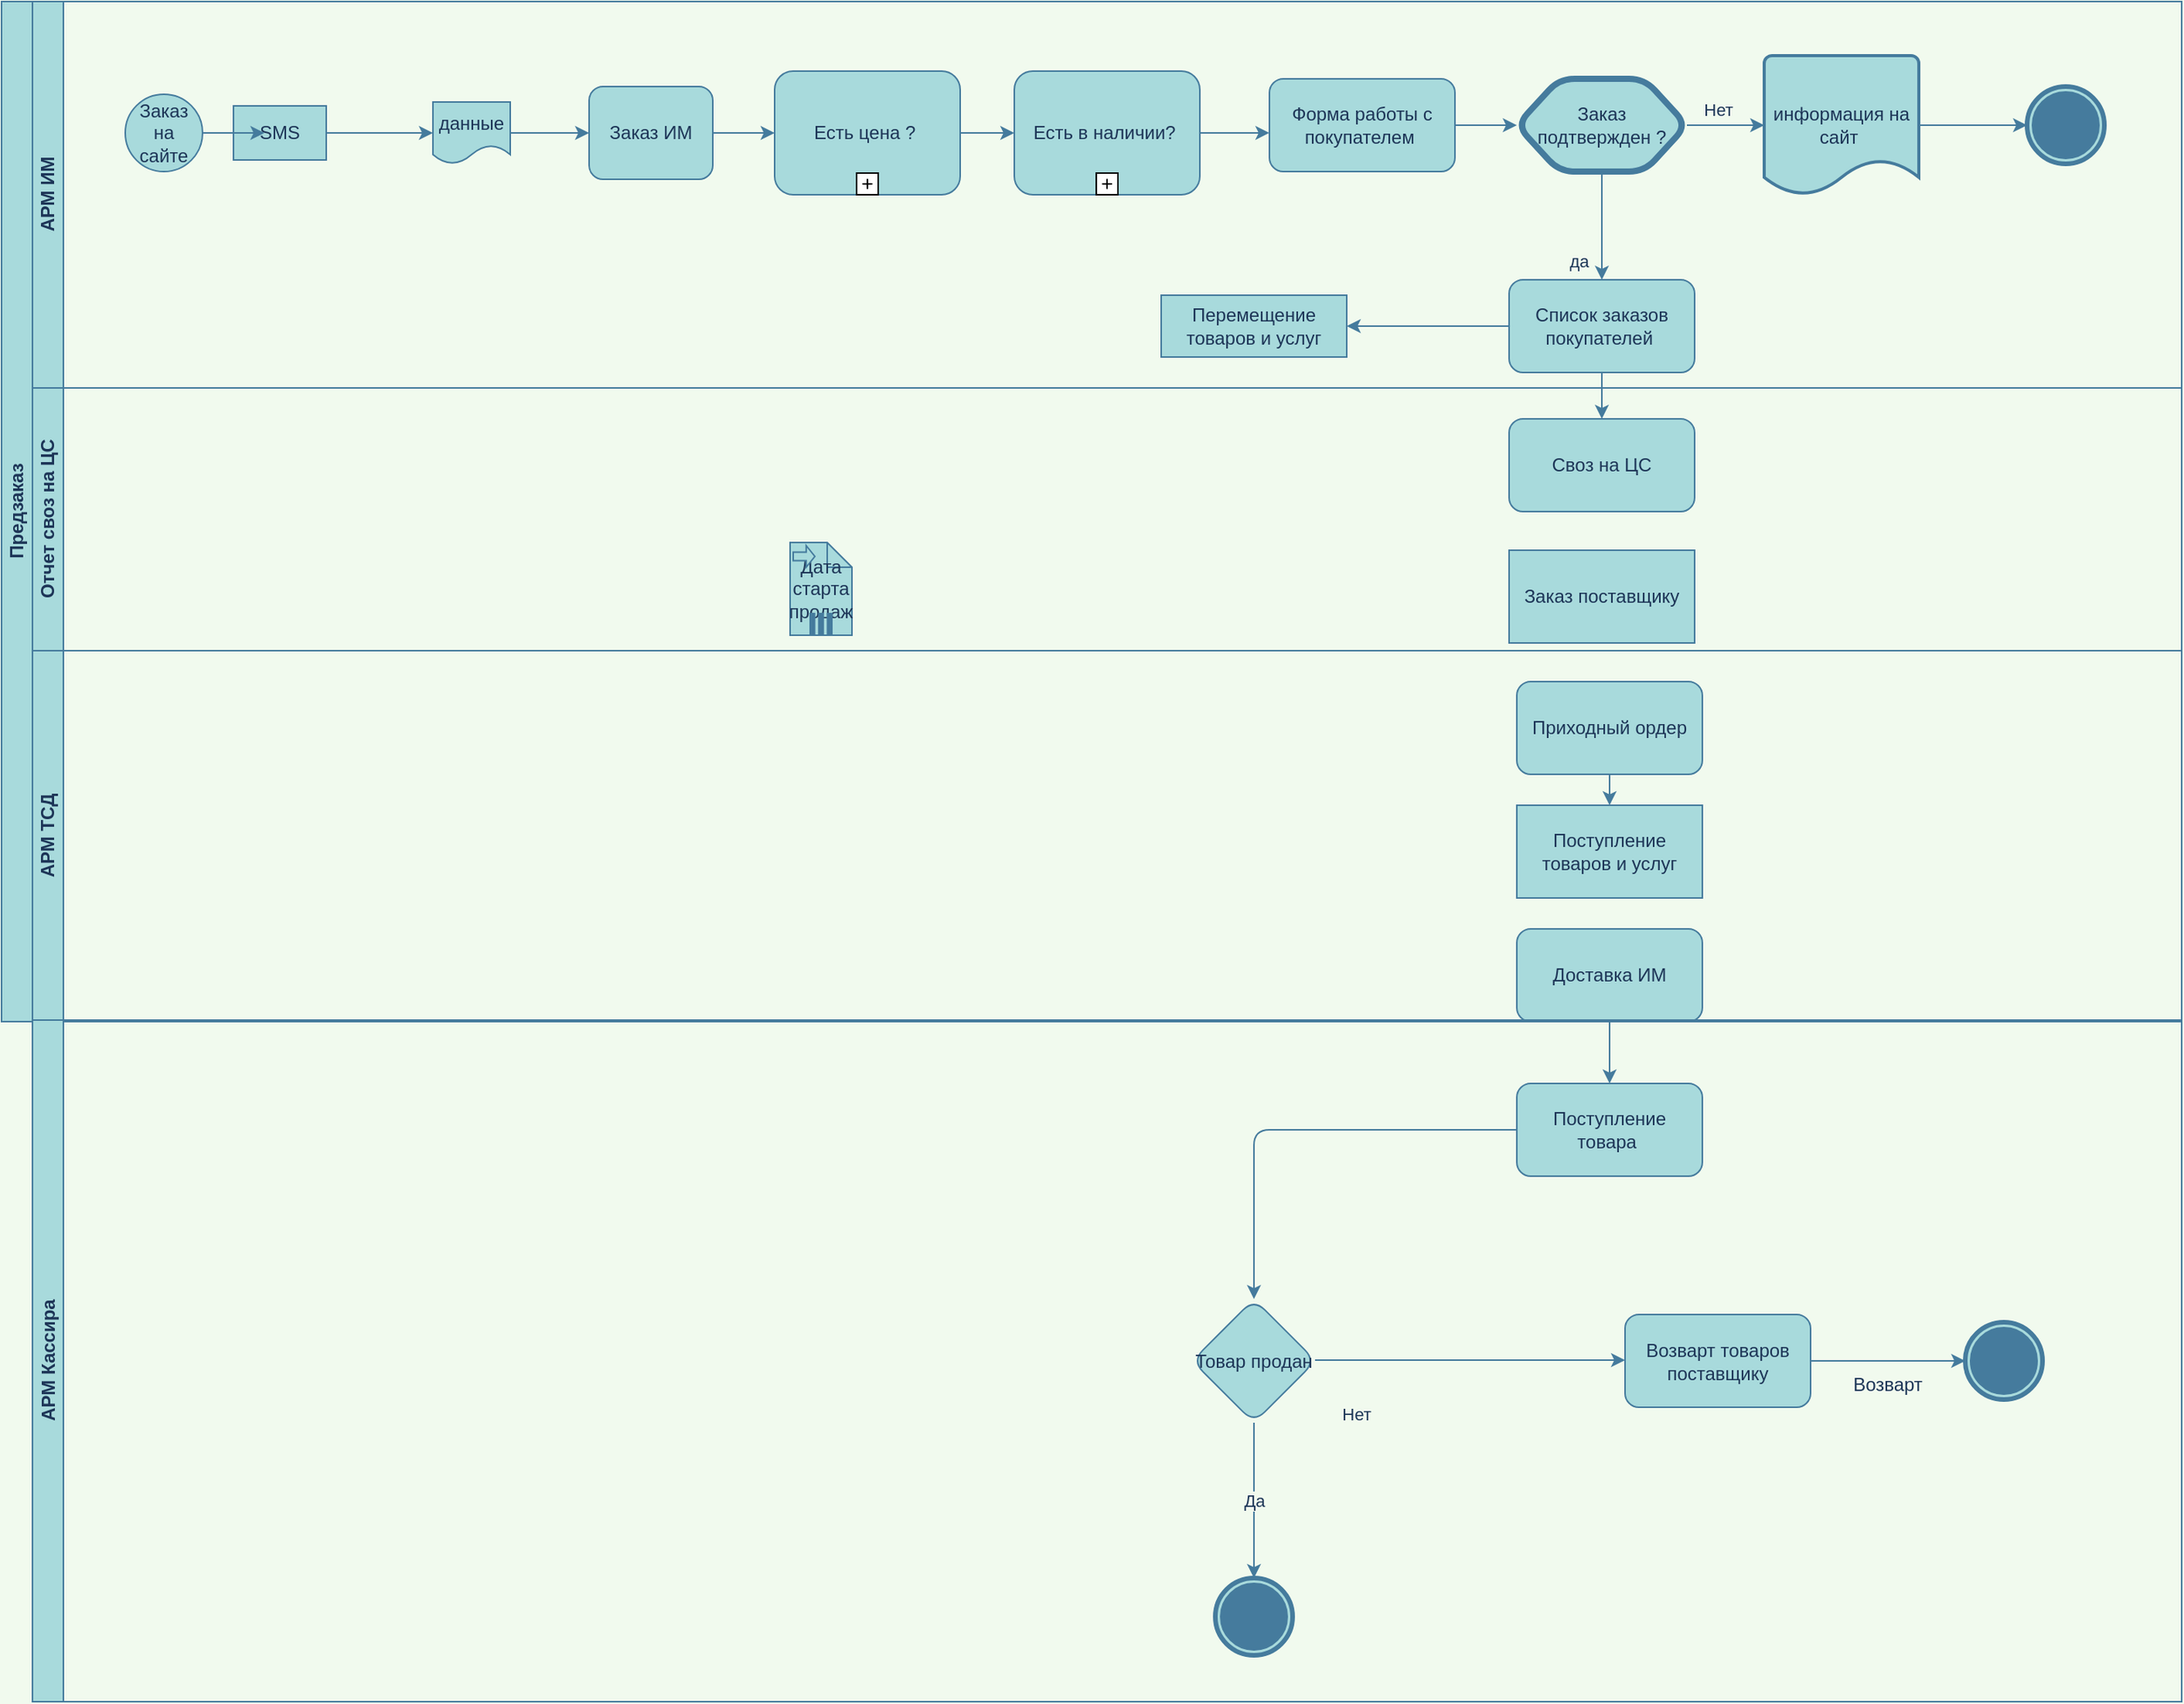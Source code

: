 <mxfile version="13.6.0" type="github" pages="2">
  <diagram id="prtHgNgQTEPvFCAcTncT" name="Page-1">
    <mxGraphModel dx="1008" dy="478" grid="1" gridSize="10" guides="1" tooltips="1" connect="1" arrows="1" fold="1" page="1" pageScale="1" pageWidth="827" pageHeight="1169" background="#F1FAEE" math="0" shadow="0">
      <root>
        <mxCell id="0" />
        <mxCell id="1" parent="0" />
        <mxCell id="dNxyNK7c78bLwvsdeMH5-19" value="Предзаказ&lt;br&gt;" style="swimlane;html=1;childLayout=stackLayout;resizeParent=1;resizeParentMax=0;horizontal=0;startSize=20;horizontalStack=0;fillColor=#A8DADC;strokeColor=#457B9D;fontColor=#1D3557;" parent="1" vertex="1">
          <mxGeometry x="110" y="200" width="1410" height="660" as="geometry">
            <mxRectangle x="80" y="120" width="30" height="80" as="alternateBounds" />
          </mxGeometry>
        </mxCell>
        <mxCell id="dNxyNK7c78bLwvsdeMH5-20" value="АРМ ИМ" style="swimlane;html=1;startSize=20;horizontal=0;fillColor=#A8DADC;strokeColor=#457B9D;fontColor=#1D3557;" parent="dNxyNK7c78bLwvsdeMH5-19" vertex="1">
          <mxGeometry x="20" width="1390" height="250" as="geometry" />
        </mxCell>
        <mxCell id="dNxyNK7c78bLwvsdeMH5-25" value="" style="edgeStyle=orthogonalEdgeStyle;rounded=0;orthogonalLoop=1;jettySize=auto;html=1;strokeColor=#457B9D;fontColor=#1D3557;labelBackgroundColor=#F1FAEE;" parent="dNxyNK7c78bLwvsdeMH5-20" source="l-QhswC7FGs499EKS-Dz-24" target="dNxyNK7c78bLwvsdeMH5-24" edge="1">
          <mxGeometry relative="1" as="geometry" />
        </mxCell>
        <mxCell id="l-QhswC7FGs499EKS-Dz-10" value="да" style="edgeStyle=orthogonalEdgeStyle;rounded=0;orthogonalLoop=1;jettySize=auto;html=1;entryX=0.5;entryY=0;entryDx=0;entryDy=0;strokeColor=#457B9D;fontColor=#1D3557;labelBackgroundColor=#F1FAEE;" parent="dNxyNK7c78bLwvsdeMH5-20" source="l-QhswC7FGs499EKS-Dz-3" target="l-QhswC7FGs499EKS-Dz-9" edge="1">
          <mxGeometry x="0.636" y="-15" relative="1" as="geometry">
            <mxPoint as="offset" />
          </mxGeometry>
        </mxCell>
        <mxCell id="zD6_iEBNzpCxgIYbJEHy-26" value="SMS" style="shape=document;whiteSpace=wrap;html=1;boundedLbl=1;rounded=0;sketch=0;fillColor=#A8DADC;strokeColor=#457B9D;fontColor=#1D3557;size=0;" parent="dNxyNK7c78bLwvsdeMH5-20" vertex="1">
          <mxGeometry x="130" y="67.5" width="60" height="35" as="geometry" />
        </mxCell>
        <mxCell id="dNxyNK7c78bLwvsdeMH5-24" value="Заказ ИМ" style="rounded=1;whiteSpace=wrap;html=1;fontFamily=Helvetica;fontSize=12;align=center;fillColor=#A8DADC;strokeColor=#457B9D;fontColor=#1D3557;" parent="dNxyNK7c78bLwvsdeMH5-20" vertex="1">
          <mxGeometry x="360" y="55" width="80" height="60" as="geometry" />
        </mxCell>
        <mxCell id="l-QhswC7FGs499EKS-Dz-3" value="Заказ подтвержден ?" style="shape=hexagon;html=1;whiteSpace=wrap;perimeter=hexagonPerimeter;strokeWidth=4;rounded=1;fillColor=#A8DADC;strokeColor=#457B9D;fontColor=#1D3557;" parent="dNxyNK7c78bLwvsdeMH5-20" vertex="1">
          <mxGeometry x="960" y="50" width="110" height="60" as="geometry" />
        </mxCell>
        <mxCell id="zD6_iEBNzpCxgIYbJEHy-22" value="информация на сайт&amp;nbsp;" style="strokeWidth=2;html=1;shape=mxgraph.flowchart.document2;whiteSpace=wrap;size=0.25;fillColor=#A8DADC;strokeColor=#457B9D;fontColor=#1D3557;" parent="dNxyNK7c78bLwvsdeMH5-20" vertex="1">
          <mxGeometry x="1120" y="35" width="100" height="90" as="geometry" />
        </mxCell>
        <mxCell id="l-QhswC7FGs499EKS-Dz-22" value="" style="endArrow=classic;html=1;entryX=0;entryY=0.5;entryDx=0;entryDy=0;strokeColor=#457B9D;fontColor=#1D3557;labelBackgroundColor=#F1FAEE;" parent="dNxyNK7c78bLwvsdeMH5-20" source="l-QhswC7FGs499EKS-Dz-81" target="l-QhswC7FGs499EKS-Dz-3" edge="1">
          <mxGeometry width="50" height="50" relative="1" as="geometry">
            <mxPoint x="120" y="-5" as="sourcePoint" />
            <mxPoint x="470.711" y="185" as="targetPoint" />
          </mxGeometry>
        </mxCell>
        <mxCell id="l-QhswC7FGs499EKS-Dz-7" style="edgeStyle=orthogonalEdgeStyle;rounded=0;orthogonalLoop=1;jettySize=auto;html=1;exitX=1;exitY=0.5;exitDx=0;exitDy=0;entryX=0;entryY=0.5;entryDx=0;entryDy=0;strokeColor=#457B9D;fontColor=#1D3557;labelBackgroundColor=#F1FAEE;" parent="dNxyNK7c78bLwvsdeMH5-20" edge="1">
          <mxGeometry relative="1" as="geometry">
            <mxPoint x="590" y="64.811" as="sourcePoint" />
            <mxPoint x="590" y="65" as="targetPoint" />
          </mxGeometry>
        </mxCell>
        <mxCell id="l-QhswC7FGs499EKS-Dz-8" value="Нет" style="edgeLabel;html=1;align=center;verticalAlign=middle;resizable=0;points=[];fontColor=#1D3557;labelBackgroundColor=#F1FAEE;" parent="l-QhswC7FGs499EKS-Dz-7" vertex="1" connectable="0">
          <mxGeometry x="-0.205" y="1" relative="1" as="geometry">
            <mxPoint x="499" y="5.19" as="offset" />
          </mxGeometry>
        </mxCell>
        <mxCell id="t7CH6fMRdoAm_vhYNOzl-9" value="&lt;font color=&quot;#000000&quot;&gt;&lt;br&gt;&lt;/font&gt;" style="shape=mxgraph.bpmn.shape;html=1;verticalLabelPosition=bottom;verticalAlign=top;align=center;perimeter=ellipsePerimeter;outlineConnect=0;outline=end;symbol=terminate;rounded=0;sketch=0;fillColor=#A8DADC;strokeColor=#457B9D;fontColor=#1D3557;" vertex="1" parent="dNxyNK7c78bLwvsdeMH5-20">
          <mxGeometry x="1290" y="55" width="50" height="50" as="geometry" />
        </mxCell>
        <mxCell id="t7CH6fMRdoAm_vhYNOzl-7" value="" style="endArrow=classic;html=1;strokeColor=#457B9D;fontColor=#1D3557;labelBackgroundColor=#F1FAEE;" edge="1" parent="dNxyNK7c78bLwvsdeMH5-20" source="l-QhswC7FGs499EKS-Dz-3" target="zD6_iEBNzpCxgIYbJEHy-22">
          <mxGeometry width="50" height="50" relative="1" as="geometry">
            <mxPoint x="780" y="265" as="sourcePoint" />
            <mxPoint x="1020" y="265" as="targetPoint" />
          </mxGeometry>
        </mxCell>
        <mxCell id="l-QhswC7FGs499EKS-Dz-81" value="Форма работы с покупателем&amp;nbsp;" style="rounded=1;whiteSpace=wrap;html=1;sketch=0;fillColor=#A8DADC;strokeColor=#457B9D;fontColor=#1D3557;" parent="dNxyNK7c78bLwvsdeMH5-20" vertex="1">
          <mxGeometry x="800" y="50" width="120" height="60" as="geometry" />
        </mxCell>
        <mxCell id="dNxyNK7c78bLwvsdeMH5-23" value="Заказ на сайте" style="ellipse;whiteSpace=wrap;html=1;fillColor=#A8DADC;strokeColor=#457B9D;fontColor=#1D3557;" parent="dNxyNK7c78bLwvsdeMH5-20" vertex="1">
          <mxGeometry x="60" y="60" width="50" height="50" as="geometry" />
        </mxCell>
        <mxCell id="l-QhswC7FGs499EKS-Dz-24" value="данные" style="shape=document;whiteSpace=wrap;html=1;boundedLbl=1;rounded=0;sketch=0;fillColor=#A8DADC;strokeColor=#457B9D;fontColor=#1D3557;" parent="dNxyNK7c78bLwvsdeMH5-20" vertex="1">
          <mxGeometry x="259" y="65" width="50" height="40" as="geometry" />
        </mxCell>
        <mxCell id="t7CH6fMRdoAm_vhYNOzl-27" style="edgeStyle=orthogonalEdgeStyle;curved=0;rounded=1;sketch=0;orthogonalLoop=1;jettySize=auto;html=1;entryX=0;entryY=0.5;entryDx=0;entryDy=0;strokeColor=#457B9D;fillColor=#A8DADC;fontColor=#1D3557;" edge="1" parent="dNxyNK7c78bLwvsdeMH5-20" source="t7CH6fMRdoAm_vhYNOzl-23" target="t7CH6fMRdoAm_vhYNOzl-25">
          <mxGeometry relative="1" as="geometry" />
        </mxCell>
        <mxCell id="t7CH6fMRdoAm_vhYNOzl-23" value="Есть цена ?&amp;nbsp;" style="html=1;whiteSpace=wrap;rounded=1;dropTarget=0;sketch=0;strokeColor=#457B9D;fillColor=#A8DADC;fontColor=#1D3557;" vertex="1" parent="dNxyNK7c78bLwvsdeMH5-20">
          <mxGeometry x="480" y="45" width="120" height="80" as="geometry" />
        </mxCell>
        <mxCell id="t7CH6fMRdoAm_vhYNOzl-24" value="" style="html=1;shape=plus;outlineConnect=0;" vertex="1" parent="t7CH6fMRdoAm_vhYNOzl-23">
          <mxGeometry x="0.5" y="1" width="14" height="14" relative="1" as="geometry">
            <mxPoint x="-7" y="-14" as="offset" />
          </mxGeometry>
        </mxCell>
        <mxCell id="t7CH6fMRdoAm_vhYNOzl-28" style="edgeStyle=orthogonalEdgeStyle;curved=0;rounded=1;sketch=0;orthogonalLoop=1;jettySize=auto;html=1;entryX=0;entryY=0.583;entryDx=0;entryDy=0;entryPerimeter=0;strokeColor=#457B9D;fillColor=#A8DADC;fontColor=#1D3557;" edge="1" parent="dNxyNK7c78bLwvsdeMH5-20" source="t7CH6fMRdoAm_vhYNOzl-25" target="l-QhswC7FGs499EKS-Dz-81">
          <mxGeometry relative="1" as="geometry" />
        </mxCell>
        <mxCell id="t7CH6fMRdoAm_vhYNOzl-25" value="Есть в наличии?&amp;nbsp;" style="html=1;whiteSpace=wrap;rounded=1;dropTarget=0;sketch=0;strokeColor=#457B9D;fillColor=#A8DADC;fontColor=#1D3557;" vertex="1" parent="dNxyNK7c78bLwvsdeMH5-20">
          <mxGeometry x="635" y="45" width="120" height="80" as="geometry" />
        </mxCell>
        <mxCell id="t7CH6fMRdoAm_vhYNOzl-26" value="" style="html=1;shape=plus;outlineConnect=0;" vertex="1" parent="t7CH6fMRdoAm_vhYNOzl-25">
          <mxGeometry x="0.5" y="1" width="14" height="14" relative="1" as="geometry">
            <mxPoint x="-7" y="-14" as="offset" />
          </mxGeometry>
        </mxCell>
        <mxCell id="l-QhswC7FGs499EKS-Dz-82" value="" style="endArrow=classic;html=1;strokeColor=#457B9D;fontColor=#1D3557;labelBackgroundColor=#F1FAEE;" parent="dNxyNK7c78bLwvsdeMH5-20" source="zD6_iEBNzpCxgIYbJEHy-22" edge="1" target="t7CH6fMRdoAm_vhYNOzl-9">
          <mxGeometry width="50" height="50" relative="1" as="geometry">
            <mxPoint x="420" y="130" as="sourcePoint" />
            <mxPoint x="1280" y="85" as="targetPoint" />
          </mxGeometry>
        </mxCell>
        <mxCell id="T91x82GOMBjYjX_6Ynkf-1" style="edgeStyle=orthogonalEdgeStyle;curved=0;rounded=1;sketch=0;orthogonalLoop=1;jettySize=auto;html=1;strokeColor=#457B9D;fillColor=#A8DADC;fontColor=#1D3557;" edge="1" parent="dNxyNK7c78bLwvsdeMH5-20" source="l-QhswC7FGs499EKS-Dz-9" target="t7CH6fMRdoAm_vhYNOzl-13">
          <mxGeometry relative="1" as="geometry" />
        </mxCell>
        <mxCell id="l-QhswC7FGs499EKS-Dz-9" value="Список заказов покупателей&amp;nbsp;" style="rounded=1;whiteSpace=wrap;html=1;fillColor=#A8DADC;strokeColor=#457B9D;fontColor=#1D3557;" parent="dNxyNK7c78bLwvsdeMH5-20" vertex="1">
          <mxGeometry x="955" y="180" width="120" height="60" as="geometry" />
        </mxCell>
        <mxCell id="t7CH6fMRdoAm_vhYNOzl-16" value="" style="endArrow=classic;html=1;entryX=0;entryY=0.5;entryDx=0;entryDy=0;strokeColor=#457B9D;fontColor=#1D3557;labelBackgroundColor=#F1FAEE;" edge="1" parent="dNxyNK7c78bLwvsdeMH5-20" source="dNxyNK7c78bLwvsdeMH5-24">
          <mxGeometry width="50" height="50" relative="1" as="geometry">
            <mxPoint x="490" y="266.25" as="sourcePoint" />
            <mxPoint x="480.0" y="85" as="targetPoint" />
          </mxGeometry>
        </mxCell>
        <mxCell id="t7CH6fMRdoAm_vhYNOzl-18" style="edgeStyle=orthogonalEdgeStyle;curved=0;rounded=1;sketch=0;orthogonalLoop=1;jettySize=auto;html=1;strokeColor=#457B9D;fillColor=#A8DADC;fontColor=#1D3557;entryX=0;entryY=0.5;entryDx=0;entryDy=0;exitX=1;exitY=0.5;exitDx=0;exitDy=0;" edge="1" parent="dNxyNK7c78bLwvsdeMH5-20" source="zD6_iEBNzpCxgIYbJEHy-26" target="l-QhswC7FGs499EKS-Dz-24">
          <mxGeometry relative="1" as="geometry">
            <mxPoint x="430" y="89" as="targetPoint" />
            <mxPoint x="260" y="81.5" as="sourcePoint" />
          </mxGeometry>
        </mxCell>
        <mxCell id="t7CH6fMRdoAm_vhYNOzl-13" value="Перемещение товаров и услуг" style="rounded=0;whiteSpace=wrap;html=1;sketch=0;strokeColor=#457B9D;fillColor=#A8DADC;fontColor=#1D3557;" vertex="1" parent="dNxyNK7c78bLwvsdeMH5-20">
          <mxGeometry x="730" y="190" width="120" height="40" as="geometry" />
        </mxCell>
        <mxCell id="dNxyNK7c78bLwvsdeMH5-21" value="Отчет своз на ЦС" style="swimlane;html=1;startSize=20;horizontal=0;fillColor=#A8DADC;strokeColor=#457B9D;fontColor=#1D3557;" parent="dNxyNK7c78bLwvsdeMH5-19" vertex="1">
          <mxGeometry x="20" y="250" width="1390" height="170" as="geometry" />
        </mxCell>
        <mxCell id="l-QhswC7FGs499EKS-Dz-12" value="Своз на ЦС" style="whiteSpace=wrap;html=1;rounded=1;fillColor=#A8DADC;strokeColor=#457B9D;fontColor=#1D3557;" parent="dNxyNK7c78bLwvsdeMH5-21" vertex="1">
          <mxGeometry x="955" y="20" width="120" height="60" as="geometry" />
        </mxCell>
        <mxCell id="t7CH6fMRdoAm_vhYNOzl-12" value="Заказ поставщику" style="rounded=0;whiteSpace=wrap;html=1;sketch=0;strokeColor=#457B9D;fillColor=#A8DADC;fontColor=#1D3557;" vertex="1" parent="dNxyNK7c78bLwvsdeMH5-21">
          <mxGeometry x="955" y="105" width="120" height="60" as="geometry" />
        </mxCell>
        <mxCell id="l-QhswC7FGs499EKS-Dz-88" value="Дата старта продаж" style="shape=note;whiteSpace=wrap;size=16;html=1;dropTarget=0;rounded=0;sketch=0;fillColor=#A8DADC;strokeColor=#457B9D;fontColor=#1D3557;" parent="dNxyNK7c78bLwvsdeMH5-21" vertex="1">
          <mxGeometry x="490" y="100" width="40" height="60" as="geometry" />
        </mxCell>
        <mxCell id="l-QhswC7FGs499EKS-Dz-89" value="" style="html=1;shape=singleArrow;arrowWidth=0.4;arrowSize=0.4;outlineConnect=0;fillColor=#A8DADC;strokeColor=#457B9D;fontColor=#1D3557;" parent="l-QhswC7FGs499EKS-Dz-88" vertex="1">
          <mxGeometry width="14" height="14" relative="1" as="geometry">
            <mxPoint x="2" y="2" as="offset" />
          </mxGeometry>
        </mxCell>
        <mxCell id="l-QhswC7FGs499EKS-Dz-90" value="" style="html=1;whiteSpace=wrap;shape=parallelMarker;outlineConnect=0;fillColor=#A8DADC;strokeColor=#457B9D;fontColor=#1D3557;" parent="l-QhswC7FGs499EKS-Dz-88" vertex="1">
          <mxGeometry x="0.5" y="1" width="14" height="14" relative="1" as="geometry">
            <mxPoint x="-7" y="-14" as="offset" />
          </mxGeometry>
        </mxCell>
        <mxCell id="l-QhswC7FGs499EKS-Dz-13" value="" style="edgeStyle=orthogonalEdgeStyle;rounded=0;orthogonalLoop=1;jettySize=auto;html=1;strokeColor=#457B9D;fontColor=#1D3557;labelBackgroundColor=#F1FAEE;" parent="dNxyNK7c78bLwvsdeMH5-19" source="l-QhswC7FGs499EKS-Dz-9" target="l-QhswC7FGs499EKS-Dz-12" edge="1">
          <mxGeometry relative="1" as="geometry" />
        </mxCell>
        <mxCell id="dNxyNK7c78bLwvsdeMH5-22" value="АРМ ТСД" style="swimlane;html=1;startSize=20;horizontal=0;fillColor=#A8DADC;strokeColor=#457B9D;fontColor=#1D3557;" parent="dNxyNK7c78bLwvsdeMH5-19" vertex="1">
          <mxGeometry x="20" y="420" width="1390" height="240" as="geometry">
            <mxRectangle x="20" y="310" width="720" height="20" as="alternateBounds" />
          </mxGeometry>
        </mxCell>
        <mxCell id="l-QhswC7FGs499EKS-Dz-14" value="Приходный ордер" style="whiteSpace=wrap;html=1;rounded=1;fillColor=#A8DADC;strokeColor=#457B9D;fontColor=#1D3557;" parent="dNxyNK7c78bLwvsdeMH5-22" vertex="1">
          <mxGeometry x="960" y="20" width="120" height="60" as="geometry" />
        </mxCell>
        <mxCell id="t7CH6fMRdoAm_vhYNOzl-11" value="" style="endArrow=classic;html=1;strokeColor=#457B9D;fillColor=#A8DADC;fontColor=#1D3557;exitX=0.5;exitY=1;exitDx=0;exitDy=0;entryX=0.5;entryY=0;entryDx=0;entryDy=0;" edge="1" parent="dNxyNK7c78bLwvsdeMH5-22" source="l-QhswC7FGs499EKS-Dz-14" target="t7CH6fMRdoAm_vhYNOzl-14">
          <mxGeometry width="50" height="50" relative="1" as="geometry">
            <mxPoint x="430" y="100" as="sourcePoint" />
            <mxPoint x="480" y="50" as="targetPoint" />
          </mxGeometry>
        </mxCell>
        <mxCell id="t7CH6fMRdoAm_vhYNOzl-14" value="Поступление товаров и услуг" style="rounded=0;whiteSpace=wrap;html=1;sketch=0;strokeColor=#457B9D;fillColor=#A8DADC;fontColor=#1D3557;" vertex="1" parent="dNxyNK7c78bLwvsdeMH5-22">
          <mxGeometry x="960" y="100" width="120" height="60" as="geometry" />
        </mxCell>
        <mxCell id="l-QhswC7FGs499EKS-Dz-93" value="Доставка ИМ" style="rounded=1;whiteSpace=wrap;html=1;sketch=0;fillColor=#A8DADC;strokeColor=#457B9D;fontColor=#1D3557;" parent="dNxyNK7c78bLwvsdeMH5-22" vertex="1">
          <mxGeometry x="960" y="180" width="120" height="60" as="geometry" />
        </mxCell>
        <mxCell id="l-QhswC7FGs499EKS-Dz-31" value="АРМ Кассира" style="swimlane;html=1;startSize=20;horizontal=0;fillColor=#A8DADC;strokeColor=#457B9D;fontColor=#1D3557;" parent="1" vertex="1">
          <mxGeometry x="130" y="859" width="1390" height="441" as="geometry">
            <mxRectangle y="310" width="30" height="170" as="alternateBounds" />
          </mxGeometry>
        </mxCell>
        <mxCell id="l-QhswC7FGs499EKS-Dz-43" value="Нет" style="edgeLabel;html=1;align=center;verticalAlign=middle;resizable=0;points=[];fontColor=#1D3557;labelBackgroundColor=#F1FAEE;" parent="l-QhswC7FGs499EKS-Dz-31" vertex="1" connectable="0">
          <mxGeometry x="900.001" y="-9.997" as="geometry">
            <mxPoint x="-44" y="265" as="offset" />
          </mxGeometry>
        </mxCell>
        <mxCell id="l-QhswC7FGs499EKS-Dz-35" value="Товар продан" style="rhombus;whiteSpace=wrap;html=1;rounded=1;fillColor=#A8DADC;strokeColor=#457B9D;fontColor=#1D3557;" parent="l-QhswC7FGs499EKS-Dz-31" vertex="1">
          <mxGeometry x="750" y="180.5" width="80" height="80" as="geometry" />
        </mxCell>
        <mxCell id="l-QhswC7FGs499EKS-Dz-42" value="Возварт" style="text;html=1;strokeColor=none;fillColor=none;align=center;verticalAlign=middle;whiteSpace=wrap;rounded=0;sketch=0;fontColor=#1D3557;" parent="l-QhswC7FGs499EKS-Dz-31" vertex="1">
          <mxGeometry x="1180" y="225.5" width="40" height="20" as="geometry" />
        </mxCell>
        <mxCell id="T91x82GOMBjYjX_6Ynkf-2" style="edgeStyle=orthogonalEdgeStyle;curved=0;rounded=1;sketch=0;orthogonalLoop=1;jettySize=auto;html=1;entryX=0.5;entryY=1;entryDx=0;entryDy=0;strokeColor=#457B9D;fillColor=#A8DADC;fontColor=#1D3557;" edge="1" parent="l-QhswC7FGs499EKS-Dz-31" source="t7CH6fMRdoAm_vhYNOzl-3" target="t7CH6fMRdoAm_vhYNOzl-8">
          <mxGeometry relative="1" as="geometry" />
        </mxCell>
        <mxCell id="t7CH6fMRdoAm_vhYNOzl-3" value="Возварт товаров поставщику" style="rounded=1;whiteSpace=wrap;html=1;fillColor=#A8DADC;strokeColor=#457B9D;fontColor=#1D3557;" vertex="1" parent="l-QhswC7FGs499EKS-Dz-31">
          <mxGeometry x="1030" y="190.5" width="120" height="60" as="geometry" />
        </mxCell>
        <mxCell id="t7CH6fMRdoAm_vhYNOzl-8" value="&lt;font color=&quot;#000000&quot;&gt;&lt;br&gt;&lt;/font&gt;" style="shape=mxgraph.bpmn.shape;html=1;verticalLabelPosition=bottom;verticalAlign=top;align=center;perimeter=ellipsePerimeter;outlineConnect=0;outline=end;symbol=terminate;rounded=0;sketch=0;fillColor=#A8DADC;strokeColor=#457B9D;fontColor=#1D3557;direction=south;" vertex="1" parent="l-QhswC7FGs499EKS-Dz-31">
          <mxGeometry x="1250" y="195.5" width="50" height="50" as="geometry" />
        </mxCell>
        <mxCell id="t7CH6fMRdoAm_vhYNOzl-10" style="edgeStyle=orthogonalEdgeStyle;curved=0;rounded=1;sketch=0;orthogonalLoop=1;jettySize=auto;html=1;strokeColor=#457B9D;fontColor=#1D3557;labelBackgroundColor=#F1FAEE;" edge="1" parent="l-QhswC7FGs499EKS-Dz-31" source="l-QhswC7FGs499EKS-Dz-35">
          <mxGeometry relative="1" as="geometry">
            <mxPoint x="1030" y="220" as="targetPoint" />
            <mxPoint x="765" y="990" as="sourcePoint" />
          </mxGeometry>
        </mxCell>
        <mxCell id="l-QhswC7FGs499EKS-Dz-49" value="&lt;font color=&quot;#000000&quot;&gt;&lt;br&gt;&lt;/font&gt;" style="shape=mxgraph.bpmn.shape;html=1;verticalLabelPosition=bottom;verticalAlign=top;align=center;perimeter=ellipsePerimeter;outlineConnect=0;outline=end;symbol=terminate;rounded=0;sketch=0;fillColor=#A8DADC;strokeColor=#457B9D;fontColor=#1D3557;" parent="l-QhswC7FGs499EKS-Dz-31" vertex="1">
          <mxGeometry x="765" y="361" width="50" height="50" as="geometry" />
        </mxCell>
        <mxCell id="l-QhswC7FGs499EKS-Dz-50" value="Да" style="edgeStyle=orthogonalEdgeStyle;curved=0;rounded=1;sketch=0;orthogonalLoop=1;jettySize=auto;html=1;strokeColor=#457B9D;fontColor=#1D3557;labelBackgroundColor=#F1FAEE;" parent="l-QhswC7FGs499EKS-Dz-31" source="l-QhswC7FGs499EKS-Dz-35" target="l-QhswC7FGs499EKS-Dz-49" edge="1">
          <mxGeometry relative="1" as="geometry" />
        </mxCell>
        <mxCell id="l-QhswC7FGs499EKS-Dz-34" value="" style="edgeStyle=orthogonalEdgeStyle;curved=0;rounded=1;sketch=0;orthogonalLoop=1;jettySize=auto;html=1;strokeColor=#457B9D;fontColor=#1D3557;labelBackgroundColor=#F1FAEE;exitX=0.5;exitY=1;exitDx=0;exitDy=0;" parent="1" source="l-QhswC7FGs499EKS-Dz-93" target="l-QhswC7FGs499EKS-Dz-33" edge="1">
          <mxGeometry relative="1" as="geometry" />
        </mxCell>
        <mxCell id="t7CH6fMRdoAm_vhYNOzl-19" style="edgeStyle=orthogonalEdgeStyle;curved=0;rounded=1;sketch=0;orthogonalLoop=1;jettySize=auto;html=1;strokeColor=#457B9D;fillColor=#A8DADC;fontColor=#1D3557;" edge="1" parent="1" source="dNxyNK7c78bLwvsdeMH5-23">
          <mxGeometry relative="1" as="geometry">
            <mxPoint x="280" y="285" as="targetPoint" />
          </mxGeometry>
        </mxCell>
        <mxCell id="l-QhswC7FGs499EKS-Dz-33" value="Поступление товара&amp;nbsp;" style="whiteSpace=wrap;html=1;rounded=1;fillColor=#A8DADC;strokeColor=#457B9D;fontColor=#1D3557;" parent="1" vertex="1">
          <mxGeometry x="1090" y="900" width="120" height="60" as="geometry" />
        </mxCell>
        <mxCell id="l-QhswC7FGs499EKS-Dz-80" value="" style="edgeStyle=orthogonalEdgeStyle;curved=0;rounded=1;sketch=0;orthogonalLoop=1;jettySize=auto;html=1;entryX=0.5;entryY=0;entryDx=0;entryDy=0;strokeColor=#457B9D;fontColor=#1D3557;labelBackgroundColor=#F1FAEE;" parent="1" source="l-QhswC7FGs499EKS-Dz-33" target="l-QhswC7FGs499EKS-Dz-35" edge="1">
          <mxGeometry relative="1" as="geometry">
            <mxPoint x="600" y="1750.0" as="sourcePoint" />
            <mxPoint x="705" y="1030" as="targetPoint" />
          </mxGeometry>
        </mxCell>
        <mxCell id="l-QhswC7FGs499EKS-Dz-86" style="edgeStyle=orthogonalEdgeStyle;curved=0;rounded=1;sketch=0;orthogonalLoop=1;jettySize=auto;html=1;exitX=0.5;exitY=1;exitDx=0;exitDy=0;strokeColor=#457B9D;fontColor=#1D3557;labelBackgroundColor=#F1FAEE;" parent="1" source="l-QhswC7FGs499EKS-Dz-33" target="l-QhswC7FGs499EKS-Dz-33" edge="1">
          <mxGeometry relative="1" as="geometry" />
        </mxCell>
      </root>
    </mxGraphModel>
  </diagram>
  <diagram id="bTjUAdSyrTr7yLtMcWY4" name="Есть цена">
    <mxGraphModel dx="1209" dy="573" grid="1" gridSize="10" guides="1" tooltips="1" connect="1" arrows="1" fold="1" page="1" pageScale="1" pageWidth="827" pageHeight="1169" math="0" shadow="0">
      <root>
        <mxCell id="q7sptumOLh3D5g368skz-0" />
        <mxCell id="q7sptumOLh3D5g368skz-1" parent="q7sptumOLh3D5g368skz-0" />
        <mxCell id="q7sptumOLh3D5g368skz-2" value="Заказ ИМ" style="ellipse;whiteSpace=wrap;html=1;aspect=fixed;rounded=1;sketch=0;strokeColor=#457B9D;fillColor=#FFFFFF;fontColor=#1D3557;" vertex="1" parent="q7sptumOLh3D5g368skz-1">
          <mxGeometry x="30" y="20" width="80" height="80" as="geometry" />
        </mxCell>
        <mxCell id="q7sptumOLh3D5g368skz-3" value="" style="endArrow=classic;html=1;strokeColor=#457B9D;fillColor=#A8DADC;exitX=1;exitY=0.5;exitDx=0;exitDy=0;fontColor=#1D3557;" edge="1" parent="q7sptumOLh3D5g368skz-1" source="q7sptumOLh3D5g368skz-2" target="q7sptumOLh3D5g368skz-4">
          <mxGeometry width="50" height="50" relative="1" as="geometry">
            <mxPoint x="280" y="110" as="sourcePoint" />
            <mxPoint x="160" y="60" as="targetPoint" />
          </mxGeometry>
        </mxCell>
        <mxCell id="q7sptumOLh3D5g368skz-6" value="" style="edgeStyle=orthogonalEdgeStyle;curved=0;rounded=1;sketch=0;orthogonalLoop=1;jettySize=auto;html=1;strokeColor=#457B9D;fillColor=#A8DADC;fontColor=#1D3557;" edge="1" parent="q7sptumOLh3D5g368skz-1" source="q7sptumOLh3D5g368skz-4" target="q7sptumOLh3D5g368skz-5">
          <mxGeometry relative="1" as="geometry" />
        </mxCell>
        <mxCell id="q7sptumOLh3D5g368skz-4" value="Заказ ИМ" style="rounded=0;whiteSpace=wrap;html=1;fontColor=#1D3557;strokeColor=#1D3557;" vertex="1" parent="q7sptumOLh3D5g368skz-1">
          <mxGeometry x="150" y="30" width="120" height="60" as="geometry" />
        </mxCell>
        <mxCell id="q7sptumOLh3D5g368skz-5" value="Есть цена" style="rhombus;whiteSpace=wrap;html=1;rounded=0;fontColor=#1D3557;strokeColor=#1D3557;" vertex="1" parent="q7sptumOLh3D5g368skz-1">
          <mxGeometry x="300" y="20" width="80" height="80" as="geometry" />
        </mxCell>
        <mxCell id="q7sptumOLh3D5g368skz-7" value="" style="endArrow=classic;html=1;strokeColor=#457B9D;fillColor=#A8DADC;exitX=1;exitY=0.5;exitDx=0;exitDy=0;fontColor=#1D3557;" edge="1" parent="q7sptumOLh3D5g368skz-1" source="q7sptumOLh3D5g368skz-5" target="q7sptumOLh3D5g368skz-10">
          <mxGeometry width="50" height="50" relative="1" as="geometry">
            <mxPoint x="280" y="110" as="sourcePoint" />
            <mxPoint x="430" y="60" as="targetPoint" />
          </mxGeometry>
        </mxCell>
        <mxCell id="q7sptumOLh3D5g368skz-8" value="ДА" style="edgeLabel;html=1;align=center;verticalAlign=middle;resizable=0;points=[];fontColor=#1D3557;" vertex="1" connectable="0" parent="q7sptumOLh3D5g368skz-7">
          <mxGeometry x="-0.549" relative="1" as="geometry">
            <mxPoint x="8.57" y="-10" as="offset" />
          </mxGeometry>
        </mxCell>
        <mxCell id="q7sptumOLh3D5g368skz-10" value="Идем по процессу &quot;Под&amp;nbsp; заказ&quot;" style="rounded=0;whiteSpace=wrap;html=1;fontColor=#1D3557;strokeColor=#1D3557;" vertex="1" parent="q7sptumOLh3D5g368skz-1">
          <mxGeometry x="420" y="30" width="120" height="60" as="geometry" />
        </mxCell>
        <mxCell id="q7sptumOLh3D5g368skz-11" value="нет" style="endArrow=classic;html=1;strokeColor=#457B9D;fillColor=#A8DADC;exitX=0.5;exitY=1;exitDx=0;exitDy=0;fontColor=#1D3557;" edge="1" parent="q7sptumOLh3D5g368skz-1" source="q7sptumOLh3D5g368skz-5">
          <mxGeometry width="50" height="50" relative="1" as="geometry">
            <mxPoint x="350" y="150" as="sourcePoint" />
            <mxPoint x="340" y="130" as="targetPoint" />
          </mxGeometry>
        </mxCell>
        <mxCell id="q7sptumOLh3D5g368skz-12" value="Создаем заказ покупателя без цены" style="rounded=0;whiteSpace=wrap;html=1;sketch=0;strokeColor=#457B9D;fillColor=#FFFFFF;fontColor=#1D3557;" vertex="1" parent="q7sptumOLh3D5g368skz-1">
          <mxGeometry x="280" y="130" width="120" height="60" as="geometry" />
        </mxCell>
        <mxCell id="efFgm-pk9son914C4DJF-0" value="" style="endArrow=classic;html=1;strokeColor=#457B9D;fillColor=#A8DADC;exitX=0.5;exitY=1;exitDx=0;exitDy=0;fontColor=#1D3557;" edge="1" parent="q7sptumOLh3D5g368skz-1" source="q7sptumOLh3D5g368skz-12">
          <mxGeometry width="50" height="50" relative="1" as="geometry">
            <mxPoint x="230" y="270" as="sourcePoint" />
            <mxPoint x="340" y="220" as="targetPoint" />
          </mxGeometry>
        </mxCell>
        <mxCell id="efFgm-pk9son914C4DJF-1" value="Создаем заказ Поставщику &quot;Под заказ&quot;" style="rounded=0;whiteSpace=wrap;html=1;sketch=0;strokeColor=#457B9D;fillColor=#FFFFFF;fontColor=#1D3557;" vertex="1" parent="q7sptumOLh3D5g368skz-1">
          <mxGeometry x="280" y="410" width="120" height="60" as="geometry" />
        </mxCell>
        <mxCell id="6tWYVjYbyCzxR8tm6Z9A-0" value="" style="endArrow=classic;html=1;strokeColor=#457B9D;fillColor=#A8DADC;exitX=0.5;exitY=1;exitDx=0;exitDy=0;fontColor=#1D3557;" edge="1" parent="q7sptumOLh3D5g368skz-1" source="efFgm-pk9son914C4DJF-1" target="6tWYVjYbyCzxR8tm6Z9A-1">
          <mxGeometry width="50" height="50" relative="1" as="geometry">
            <mxPoint x="230" y="340" as="sourcePoint" />
            <mxPoint x="340" y="350" as="targetPoint" />
          </mxGeometry>
        </mxCell>
        <mxCell id="stI4JcYftpjTVJYE2Z-w-4" style="edgeStyle=orthogonalEdgeStyle;curved=0;rounded=1;sketch=0;orthogonalLoop=1;jettySize=auto;html=1;strokeColor=#457B9D;fillColor=#A8DADC;fontColor=#1D3557;" edge="1" parent="q7sptumOLh3D5g368skz-1" source="6tWYVjYbyCzxR8tm6Z9A-1">
          <mxGeometry relative="1" as="geometry">
            <mxPoint x="340" y="580" as="targetPoint" />
          </mxGeometry>
        </mxCell>
        <mxCell id="6tWYVjYbyCzxR8tm6Z9A-1" value="Своз на ЦС" style="rounded=0;whiteSpace=wrap;html=1;fontColor=#1D3557;strokeColor=#1D3557;" vertex="1" parent="q7sptumOLh3D5g368skz-1">
          <mxGeometry x="280" y="490" width="120" height="60" as="geometry" />
        </mxCell>
        <mxCell id="Ni-ZmJe8bs6sg41YD8-3-3" style="edgeStyle=orthogonalEdgeStyle;curved=0;rounded=1;sketch=0;orthogonalLoop=1;jettySize=auto;html=1;entryX=0.5;entryY=0;entryDx=0;entryDy=0;strokeColor=#457B9D;fillColor=#A8DADC;fontColor=#1D3557;" edge="1" parent="q7sptumOLh3D5g368skz-1" source="Ni-ZmJe8bs6sg41YD8-3-0" target="efFgm-pk9son914C4DJF-1">
          <mxGeometry relative="1" as="geometry" />
        </mxCell>
        <mxCell id="Ni-ZmJe8bs6sg41YD8-3-0" value="Получаем цену&amp;nbsp;" style="rounded=0;whiteSpace=wrap;html=1;sketch=0;strokeColor=#1D3557;fillColor=#FFFFFF;fontColor=#1D3557;" vertex="1" parent="q7sptumOLh3D5g368skz-1">
          <mxGeometry x="280" y="330" width="120" height="60" as="geometry" />
        </mxCell>
        <mxCell id="stI4JcYftpjTVJYE2Z-w-1" style="edgeStyle=orthogonalEdgeStyle;curved=0;rounded=1;sketch=0;orthogonalLoop=1;jettySize=auto;html=1;entryX=0.5;entryY=0;entryDx=0;entryDy=0;strokeColor=#457B9D;fillColor=#A8DADC;fontColor=#1D3557;" edge="1" parent="q7sptumOLh3D5g368skz-1" source="stI4JcYftpjTVJYE2Z-w-0" target="Ni-ZmJe8bs6sg41YD8-3-0">
          <mxGeometry relative="1" as="geometry" />
        </mxCell>
        <mxCell id="stI4JcYftpjTVJYE2Z-w-0" value="Создаем доставка без проведения" style="rounded=0;whiteSpace=wrap;html=1;sketch=0;strokeColor=#1D3557;fillColor=#FFFFFF;fontColor=#1D3557;" vertex="1" parent="q7sptumOLh3D5g368skz-1">
          <mxGeometry x="280" y="220" width="120" height="60" as="geometry" />
        </mxCell>
        <mxCell id="stI4JcYftpjTVJYE2Z-w-3" value="Проводим доставку" style="rounded=0;whiteSpace=wrap;html=1;sketch=0;strokeColor=#1D3557;fillColor=#FFFFFF;fontColor=#1D3557;" vertex="1" parent="q7sptumOLh3D5g368skz-1">
          <mxGeometry x="280" y="585" width="120" height="60" as="geometry" />
        </mxCell>
      </root>
    </mxGraphModel>
  </diagram>
</mxfile>
